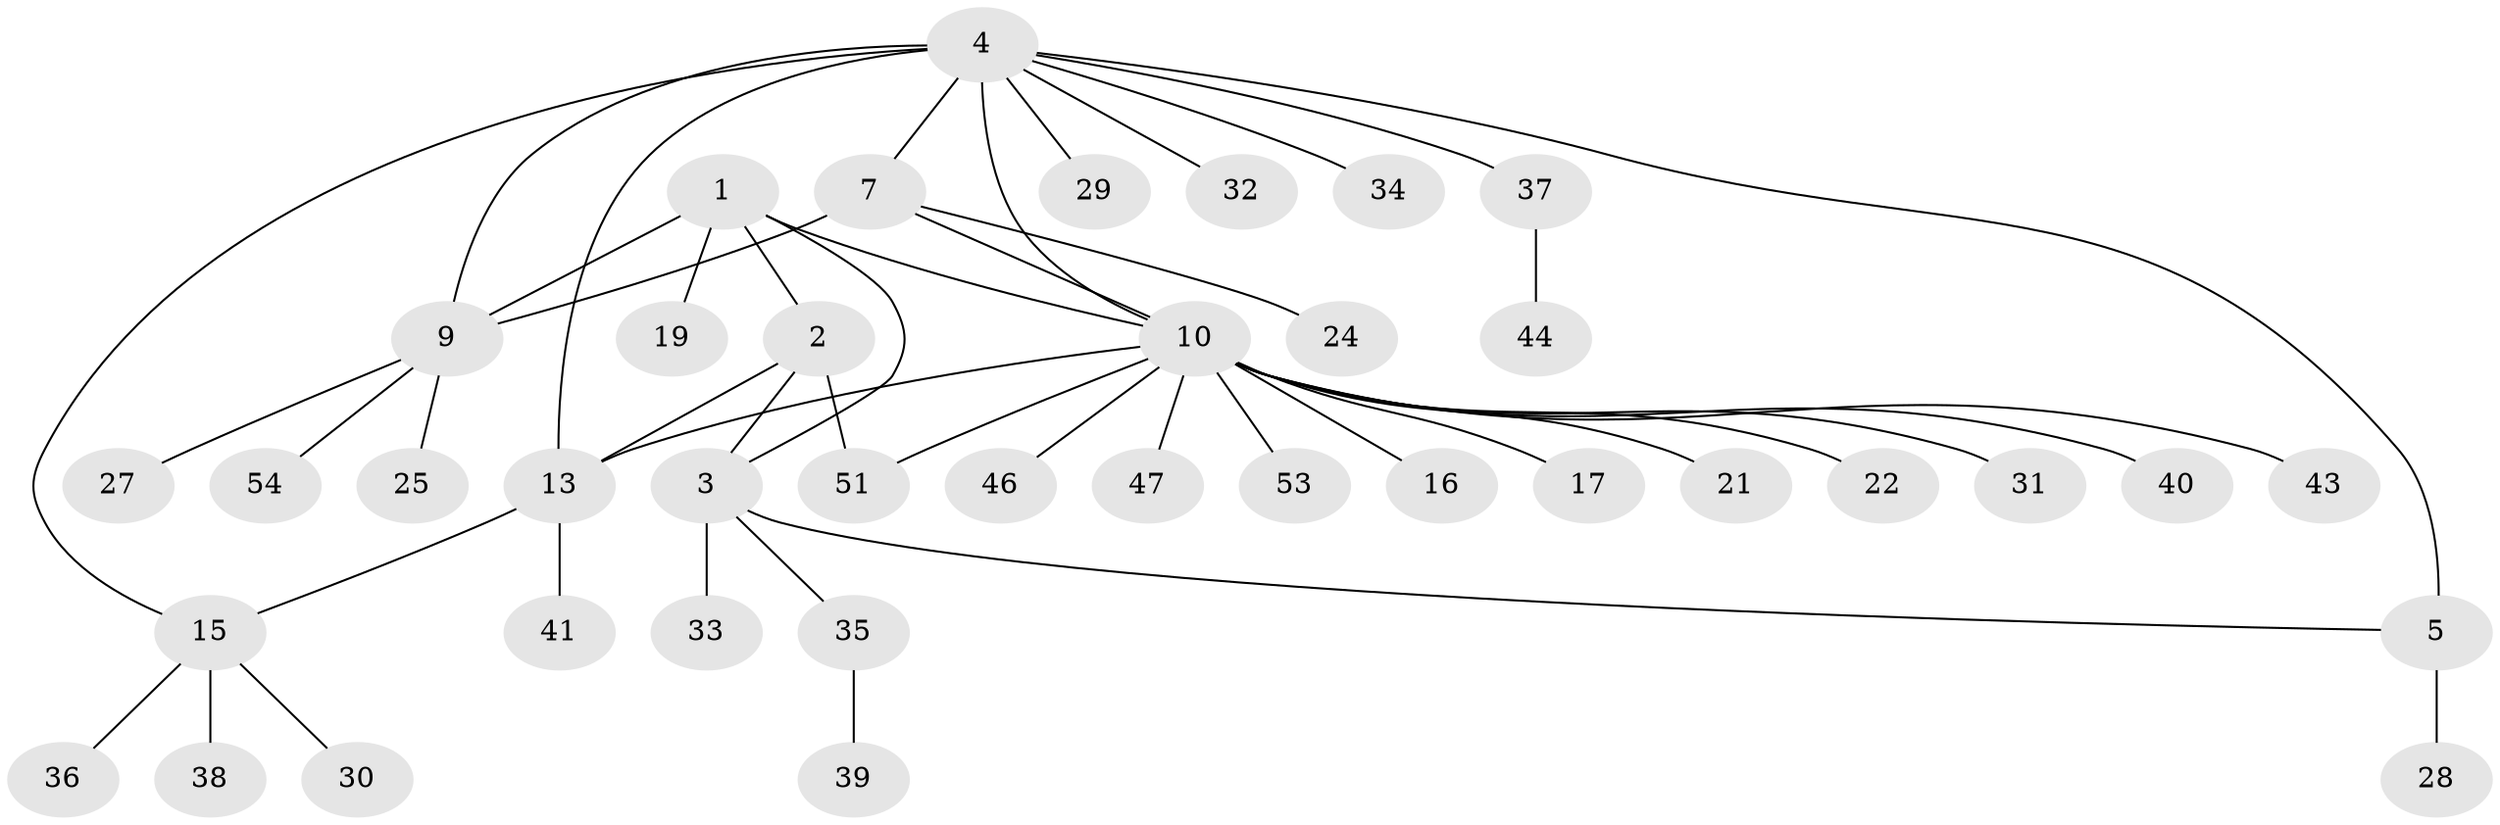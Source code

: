// original degree distribution, {5: 0.06060606060606061, 4: 0.030303030303030304, 9: 0.015151515151515152, 3: 0.045454545454545456, 6: 0.06060606060606061, 12: 0.030303030303030304, 7: 0.015151515151515152, 1: 0.6212121212121212, 2: 0.12121212121212122}
// Generated by graph-tools (version 1.1) at 2025/19/03/04/25 18:19:26]
// undirected, 39 vertices, 47 edges
graph export_dot {
graph [start="1"]
  node [color=gray90,style=filled];
  1;
  2;
  3 [super="+49+64+50+58"];
  4 [super="+6"];
  5;
  7 [super="+8"];
  9 [super="+42+57+56+45"];
  10 [super="+18+12+11"];
  13;
  15 [super="+26+48"];
  16;
  17;
  19;
  21;
  22;
  24;
  25;
  27 [super="+52+65"];
  28;
  29;
  30;
  31;
  32;
  33 [super="+61"];
  34;
  35;
  36;
  37;
  38;
  39;
  40;
  41;
  43;
  44;
  46;
  47;
  51;
  53;
  54;
  1 -- 2;
  1 -- 3;
  1 -- 9;
  1 -- 19;
  1 -- 10;
  2 -- 3;
  2 -- 13;
  2 -- 51;
  3 -- 5;
  3 -- 33;
  3 -- 35;
  4 -- 5 [weight=2];
  4 -- 9 [weight=2];
  4 -- 32;
  4 -- 34;
  4 -- 37;
  4 -- 7 [weight=2];
  4 -- 10;
  4 -- 13;
  4 -- 15;
  4 -- 29;
  5 -- 28;
  7 -- 9 [weight=2];
  7 -- 24;
  7 -- 10;
  9 -- 25;
  9 -- 27;
  9 -- 54;
  10 -- 53;
  10 -- 40;
  10 -- 43;
  10 -- 46;
  10 -- 47;
  10 -- 51;
  10 -- 21;
  10 -- 22;
  10 -- 31;
  10 -- 16;
  10 -- 17;
  10 -- 13;
  13 -- 15;
  13 -- 41;
  15 -- 30;
  15 -- 36;
  15 -- 38;
  35 -- 39;
  37 -- 44;
}
